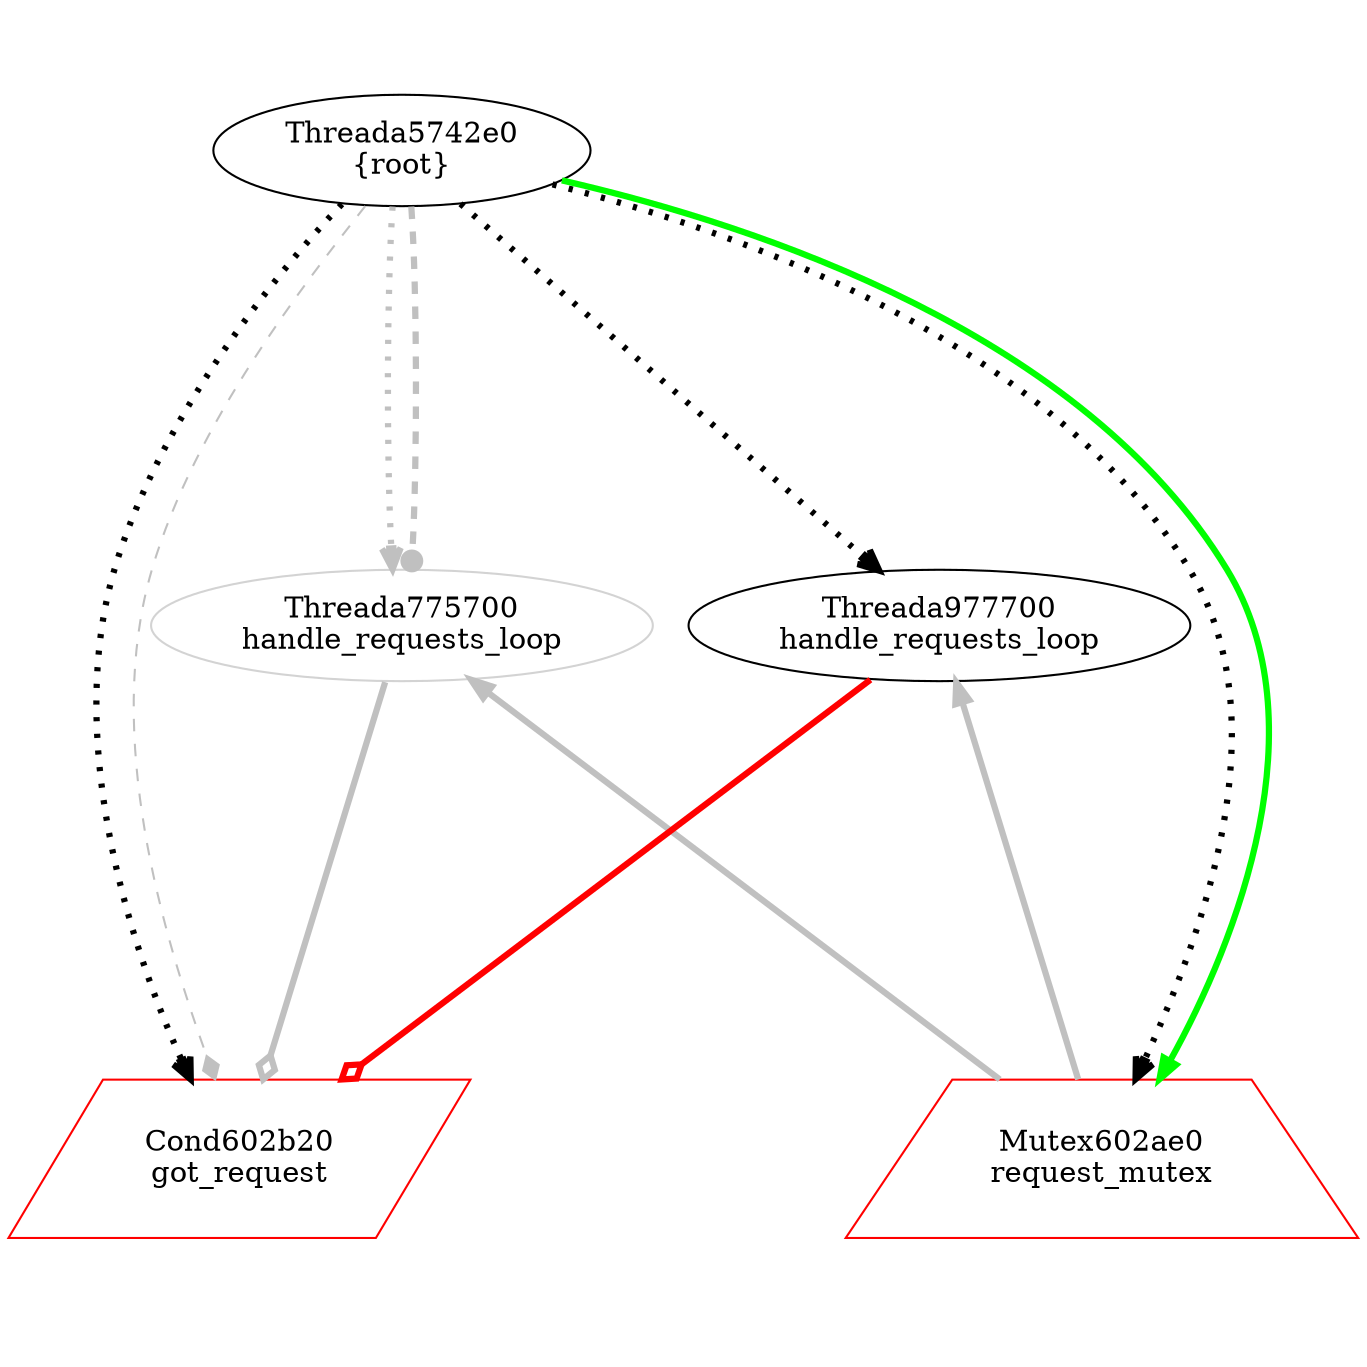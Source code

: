 digraph G {
graph[center=true, ratio=1];
Threada775700 [color=lightgrey,label="Threada775700\nhandle_requests_loop"];
Threada775700 -> Cond602b20 [arrowhead=odiamond,color=grey,penwidth=3];
Threada775700 -> Mutex602ae0 [color=grey,dir=back,penwidth=3];
Threada977700 [color=black,label="Threada977700\nhandle_requests_loop"];
Threada977700 -> Cond602b20 [arrowhead=odiamond,color=red,penwidth=3];
Threada977700 -> Mutex602ae0 [color=grey,dir=back,penwidth=3];
Threada5742e0 [color=black,label="Threada5742e0\n{root}"];
Threada5742e0 -> Mutex602ae0 [style=dotted,arrowhead=open,penwidth=3];
Threada5742e0 -> Cond602b20 [style=dotted,arrowhead=open,penwidth=3];
Threada5742e0 -> Threada775700 [style=dotted,arrowhead=open,color=grey,penwidth=3];
Threada5742e0 -> Threada977700 [style=dotted,arrowhead=open,penwidth=3];
Threada5742e0 -> Threada775700 [style=dashed,arrowhead=dot,color=grey,penwidth=3];
Threada5742e0 -> Cond602b20 [style=dashed,arrowhead=diamond,color=grey,penwdith=6];
Threada5742e0 -> Mutex602ae0 [color=green,penwidth=3];
Cond602b20 [shape=parallelogram,color=red,label="Cond602b20\ngot_request"];
Mutex602ae0 [shape=trapezium,color=red,label="Mutex602ae0\nrequest_mutex"];
}